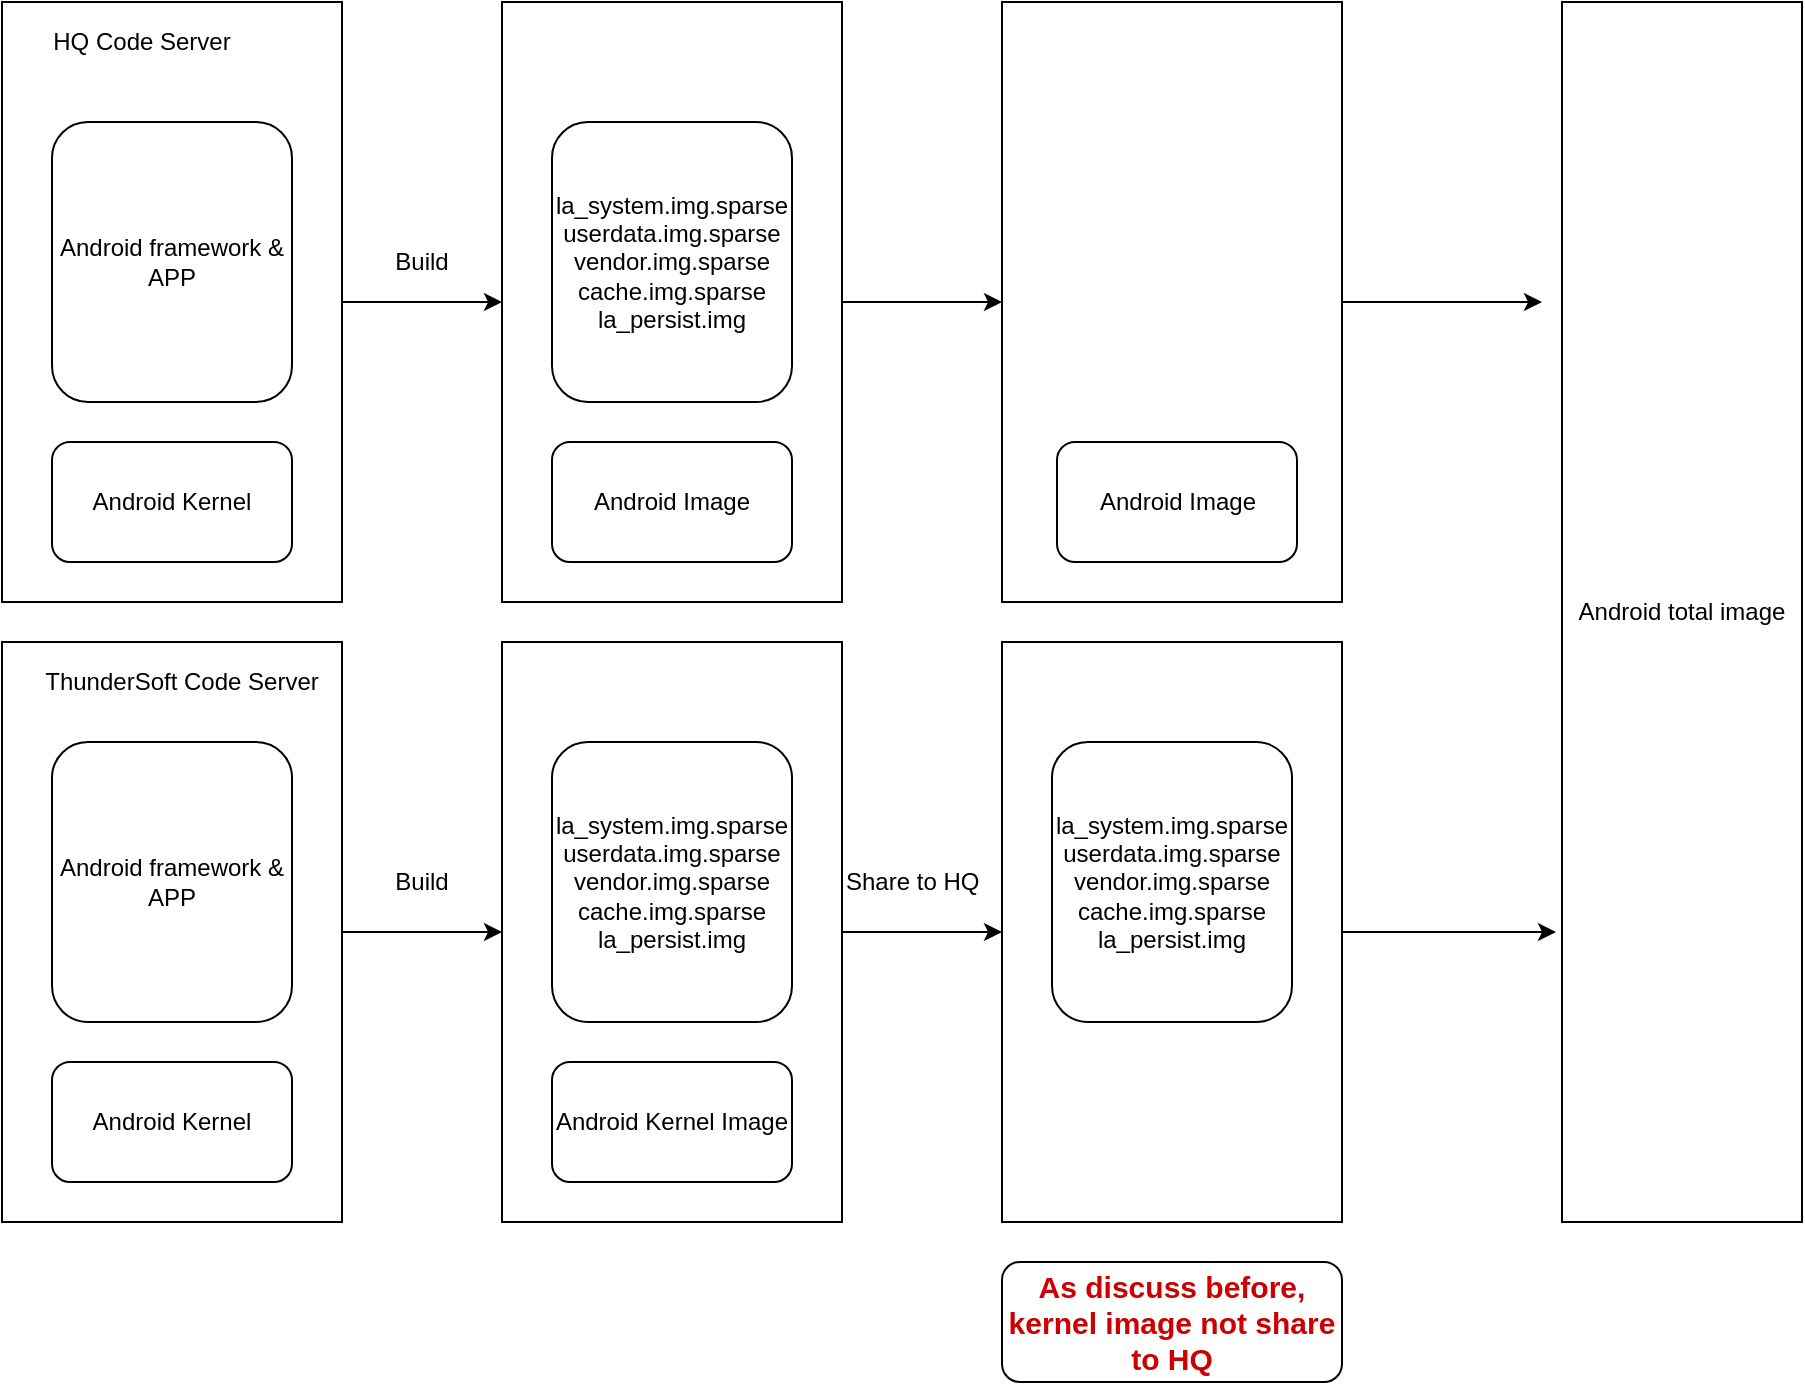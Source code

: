 <mxfile version="12.2.2" type="github" pages="1">
  <diagram id="kgOiKqjmY7E-eNFTO_uU" name="Page-1">
    <mxGraphModel dx="1408" dy="748" grid="1" gridSize="10" guides="1" tooltips="1" connect="1" arrows="1" fold="1" page="1" pageScale="1" pageWidth="850" pageHeight="1100" math="0" shadow="0">
      <root>
        <mxCell id="0"/>
        <mxCell id="1" parent="0"/>
        <mxCell id="LInNzG0QfI24UNhKXFxT-13" value="" style="edgeStyle=orthogonalEdgeStyle;rounded=0;orthogonalLoop=1;jettySize=auto;html=1;" edge="1" parent="1" source="LInNzG0QfI24UNhKXFxT-1" target="LInNzG0QfI24UNhKXFxT-12">
          <mxGeometry relative="1" as="geometry"/>
        </mxCell>
        <mxCell id="LInNzG0QfI24UNhKXFxT-1" value="" style="rounded=0;whiteSpace=wrap;html=1;" vertex="1" parent="1">
          <mxGeometry x="160" y="240" width="170" height="300" as="geometry"/>
        </mxCell>
        <mxCell id="LInNzG0QfI24UNhKXFxT-42" value="" style="edgeStyle=orthogonalEdgeStyle;rounded=0;orthogonalLoop=1;jettySize=auto;html=1;fontColor=#CC0000;" edge="1" parent="1" source="LInNzG0QfI24UNhKXFxT-12" target="LInNzG0QfI24UNhKXFxT-41">
          <mxGeometry relative="1" as="geometry"/>
        </mxCell>
        <mxCell id="LInNzG0QfI24UNhKXFxT-12" value="" style="rounded=0;whiteSpace=wrap;html=1;" vertex="1" parent="1">
          <mxGeometry x="410" y="240" width="170" height="300" as="geometry"/>
        </mxCell>
        <mxCell id="LInNzG0QfI24UNhKXFxT-43" style="edgeStyle=orthogonalEdgeStyle;rounded=0;orthogonalLoop=1;jettySize=auto;html=1;exitX=1;exitY=0.5;exitDx=0;exitDy=0;fontColor=#CC0000;" edge="1" parent="1" source="LInNzG0QfI24UNhKXFxT-41">
          <mxGeometry relative="1" as="geometry">
            <mxPoint x="930" y="390" as="targetPoint"/>
          </mxGeometry>
        </mxCell>
        <mxCell id="LInNzG0QfI24UNhKXFxT-41" value="" style="rounded=0;whiteSpace=wrap;html=1;" vertex="1" parent="1">
          <mxGeometry x="660" y="240" width="170" height="300" as="geometry"/>
        </mxCell>
        <mxCell id="LInNzG0QfI24UNhKXFxT-4" value="Android framework &amp;amp; APP" style="rounded=1;whiteSpace=wrap;html=1;" vertex="1" parent="1">
          <mxGeometry x="185" y="300" width="120" height="140" as="geometry"/>
        </mxCell>
        <mxCell id="LInNzG0QfI24UNhKXFxT-5" value="Android Kernel" style="rounded=1;whiteSpace=wrap;html=1;" vertex="1" parent="1">
          <mxGeometry x="185" y="460" width="120" height="60" as="geometry"/>
        </mxCell>
        <mxCell id="LInNzG0QfI24UNhKXFxT-16" value="" style="edgeStyle=orthogonalEdgeStyle;rounded=0;orthogonalLoop=1;jettySize=auto;html=1;" edge="1" parent="1" source="LInNzG0QfI24UNhKXFxT-6" target="LInNzG0QfI24UNhKXFxT-15">
          <mxGeometry relative="1" as="geometry"/>
        </mxCell>
        <mxCell id="LInNzG0QfI24UNhKXFxT-6" value="" style="rounded=0;whiteSpace=wrap;html=1;" vertex="1" parent="1">
          <mxGeometry x="160" y="560" width="170" height="290" as="geometry"/>
        </mxCell>
        <mxCell id="LInNzG0QfI24UNhKXFxT-21" value="" style="edgeStyle=orthogonalEdgeStyle;rounded=0;orthogonalLoop=1;jettySize=auto;html=1;" edge="1" parent="1" source="LInNzG0QfI24UNhKXFxT-15" target="LInNzG0QfI24UNhKXFxT-20">
          <mxGeometry relative="1" as="geometry"/>
        </mxCell>
        <mxCell id="LInNzG0QfI24UNhKXFxT-15" value="" style="rounded=0;whiteSpace=wrap;html=1;" vertex="1" parent="1">
          <mxGeometry x="410" y="560" width="170" height="290" as="geometry"/>
        </mxCell>
        <mxCell id="LInNzG0QfI24UNhKXFxT-25" style="edgeStyle=orthogonalEdgeStyle;rounded=0;orthogonalLoop=1;jettySize=auto;html=1;exitX=1;exitY=0.5;exitDx=0;exitDy=0;" edge="1" parent="1" source="LInNzG0QfI24UNhKXFxT-20">
          <mxGeometry relative="1" as="geometry">
            <mxPoint x="937" y="705" as="targetPoint"/>
          </mxGeometry>
        </mxCell>
        <mxCell id="LInNzG0QfI24UNhKXFxT-20" value="" style="rounded=0;whiteSpace=wrap;html=1;" vertex="1" parent="1">
          <mxGeometry x="660" y="560" width="170" height="290" as="geometry"/>
        </mxCell>
        <mxCell id="LInNzG0QfI24UNhKXFxT-7" value="&lt;span style=&quot;white-space: normal&quot;&gt;Android framework &amp;amp; APP&lt;/span&gt;" style="rounded=1;whiteSpace=wrap;html=1;" vertex="1" parent="1">
          <mxGeometry x="185" y="610" width="120" height="140" as="geometry"/>
        </mxCell>
        <mxCell id="LInNzG0QfI24UNhKXFxT-8" value="Android Kernel" style="rounded=1;whiteSpace=wrap;html=1;" vertex="1" parent="1">
          <mxGeometry x="185" y="770" width="120" height="60" as="geometry"/>
        </mxCell>
        <mxCell id="LInNzG0QfI24UNhKXFxT-10" value="HQ Code Server" style="text;html=1;strokeColor=none;fillColor=none;align=center;verticalAlign=middle;whiteSpace=wrap;rounded=0;" vertex="1" parent="1">
          <mxGeometry x="180" y="250" width="100" height="20" as="geometry"/>
        </mxCell>
        <mxCell id="LInNzG0QfI24UNhKXFxT-11" value="ThunderSoft Code Server" style="text;html=1;strokeColor=none;fillColor=none;align=center;verticalAlign=middle;whiteSpace=wrap;rounded=0;" vertex="1" parent="1">
          <mxGeometry x="180" y="570" width="140" height="20" as="geometry"/>
        </mxCell>
        <mxCell id="LInNzG0QfI24UNhKXFxT-14" value="Build" style="text;html=1;strokeColor=none;fillColor=none;align=center;verticalAlign=middle;whiteSpace=wrap;rounded=0;" vertex="1" parent="1">
          <mxGeometry x="350" y="360" width="40" height="20" as="geometry"/>
        </mxCell>
        <mxCell id="LInNzG0QfI24UNhKXFxT-17" value="Build" style="text;html=1;strokeColor=none;fillColor=none;align=center;verticalAlign=middle;whiteSpace=wrap;rounded=0;" vertex="1" parent="1">
          <mxGeometry x="350" y="670" width="40" height="20" as="geometry"/>
        </mxCell>
        <mxCell id="LInNzG0QfI24UNhKXFxT-22" value="Share to HQ" style="text;html=1;resizable=0;points=[];autosize=1;align=left;verticalAlign=top;spacingTop=-4;" vertex="1" parent="1">
          <mxGeometry x="580" y="670" width="80" height="20" as="geometry"/>
        </mxCell>
        <mxCell id="LInNzG0QfI24UNhKXFxT-24" value="Android total image" style="rounded=0;whiteSpace=wrap;html=1;" vertex="1" parent="1">
          <mxGeometry x="940" y="240" width="120" height="610" as="geometry"/>
        </mxCell>
        <mxCell id="LInNzG0QfI24UNhKXFxT-29" value="Android Image" style="rounded=1;whiteSpace=wrap;html=1;" vertex="1" parent="1">
          <mxGeometry x="435" y="460" width="120" height="60" as="geometry"/>
        </mxCell>
        <mxCell id="LInNzG0QfI24UNhKXFxT-30" value="&lt;div&gt;la_system.img.sparse&lt;/div&gt;&lt;div&gt;userdata.img.sparse&lt;/div&gt;&lt;div&gt;vendor.img.sparse&lt;/div&gt;&lt;div&gt;cache.img.sparse&lt;/div&gt;&lt;div&gt;la_persist.img&lt;/div&gt;" style="rounded=1;whiteSpace=wrap;html=1;" vertex="1" parent="1">
          <mxGeometry x="435" y="610" width="120" height="140" as="geometry"/>
        </mxCell>
        <mxCell id="LInNzG0QfI24UNhKXFxT-31" value="Android Kernel Image" style="rounded=1;whiteSpace=wrap;html=1;" vertex="1" parent="1">
          <mxGeometry x="435" y="770" width="120" height="60" as="geometry"/>
        </mxCell>
        <mxCell id="LInNzG0QfI24UNhKXFxT-33" value="&lt;div&gt;la_system.img.sparse&lt;/div&gt;&lt;div&gt;userdata.img.sparse&lt;/div&gt;&lt;div&gt;vendor.img.sparse&lt;/div&gt;&lt;div&gt;cache.img.sparse&lt;/div&gt;&lt;div&gt;la_persist.img&lt;/div&gt;" style="rounded=1;whiteSpace=wrap;html=1;" vertex="1" parent="1">
          <mxGeometry x="685" y="610" width="120" height="140" as="geometry"/>
        </mxCell>
        <mxCell id="LInNzG0QfI24UNhKXFxT-34" value="&lt;span style=&quot;font-size: 15px&quot;&gt;As discuss before, kernel image not share to HQ&lt;/span&gt;" style="rounded=1;whiteSpace=wrap;html=1;fontColor=#CC0000;fontStyle=1;fontSize=15;" vertex="1" parent="1">
          <mxGeometry x="660" y="870" width="170" height="60" as="geometry"/>
        </mxCell>
        <mxCell id="LInNzG0QfI24UNhKXFxT-40" value="&lt;div&gt;la_system.img.sparse&lt;/div&gt;&lt;div&gt;userdata.img.sparse&lt;/div&gt;&lt;div&gt;vendor.img.sparse&lt;/div&gt;&lt;div&gt;cache.img.sparse&lt;/div&gt;&lt;div&gt;la_persist.img&lt;/div&gt;" style="rounded=1;whiteSpace=wrap;html=1;" vertex="1" parent="1">
          <mxGeometry x="435" y="300" width="120" height="140" as="geometry"/>
        </mxCell>
        <mxCell id="LInNzG0QfI24UNhKXFxT-44" value="Android Image" style="rounded=1;whiteSpace=wrap;html=1;" vertex="1" parent="1">
          <mxGeometry x="687.5" y="460" width="120" height="60" as="geometry"/>
        </mxCell>
      </root>
    </mxGraphModel>
  </diagram>
</mxfile>
